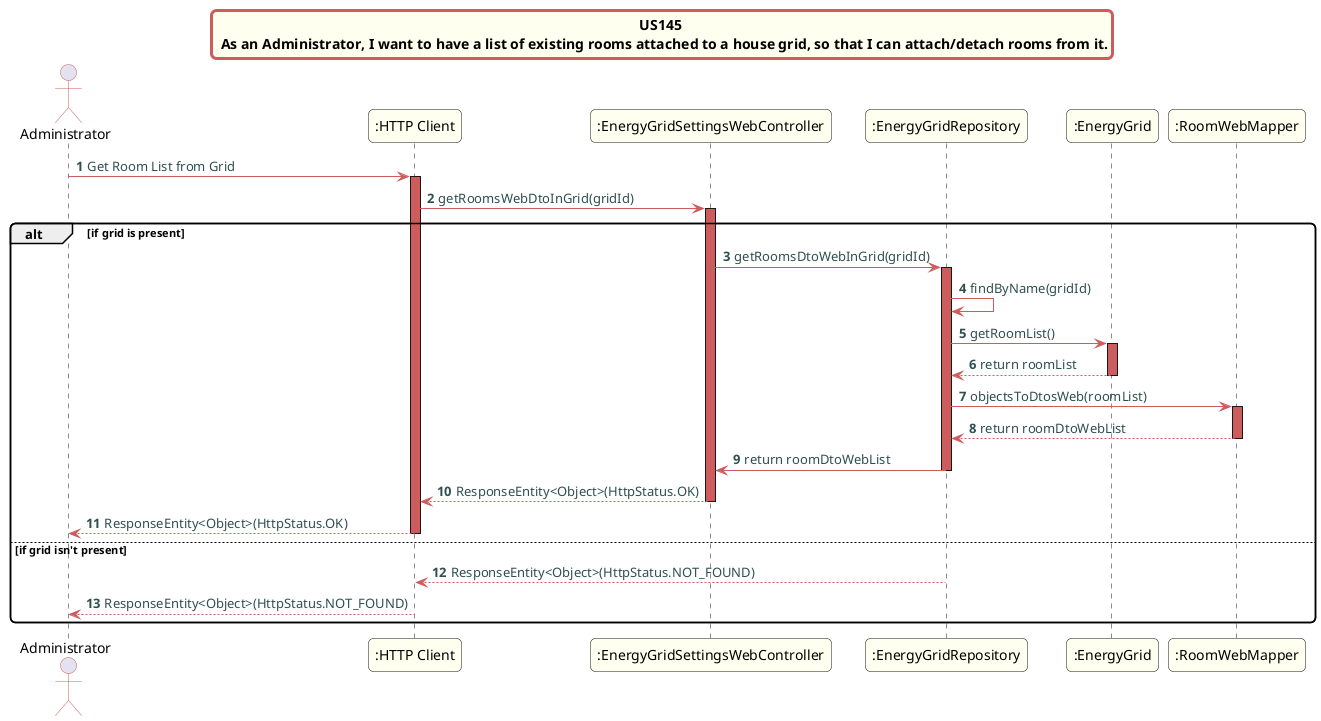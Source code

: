 @startuml
skinparam titleBorderRoundCorner 10
skinparam titleBorderThickness 3
skinparam titleBorderColor indianred
skinparam titleBackgroundColor ivory
skinparam FontName quicksand

skinparam actor {
 	BorderColor indianred
 	}

 skinparam sequence {
 	LifeLineBackgroundColor indianred
 	ParticipantBackgroundColor ivory
 }

 skinparam roundcorner 10

 skinparam component {
   arrowThickness 1
   ArrowFontName Verdana
   ArrowColor indianred
   ArrowFontColor darkslategrey
 }
title US145 \n As an Administrator, I want to have a list of existing rooms attached to a house grid, so that I can attach/detach rooms from it.
autonumber
actor "Administrator"
"Administrator" -> ":HTTP Client":  Get Room List from Grid
activate ":HTTP Client"
":HTTP Client" -> ":EnergyGridSettingsWebController":  getRoomsWebDtoInGrid(gridId)
activate ":EnergyGridSettingsWebController"
alt if grid is present
":EnergyGridSettingsWebController" -> ":EnergyGridRepository": getRoomsDtoWebInGrid(gridId)
activate ":EnergyGridRepository"
":EnergyGridRepository" -> ":EnergyGridRepository": findByName(gridId)
":EnergyGridRepository" -> ":EnergyGrid": getRoomList()
activate ":EnergyGrid"
":EnergyGrid" --> ":EnergyGridRepository" : return roomList
deactivate ":EnergyGrid"
":EnergyGridRepository" -> ":RoomWebMapper": objectsToDtosWeb(roomList)
activate ":RoomWebMapper"
":RoomWebMapper" --> ":EnergyGridRepository" : return roomDtoWebList
deactivate ":RoomWebMapper"
":EnergyGridRepository" -> ":EnergyGridSettingsWebController" : return roomDtoWebList
deactivate ":EnergyGridRepository"
":EnergyGridSettingsWebController" --> ":HTTP Client": ResponseEntity<Object>(HttpStatus.OK)
deactivate ":EnergyGridSettingsWebController"
":HTTP Client" --> "Administrator": ResponseEntity<Object>(HttpStatus.OK)
deactivate ":HTTP Client"
else if grid isn't present
":EnergyGridRepository"-->":HTTP Client" : ResponseEntity<Object>(HttpStatus.NOT_FOUND)
":HTTP Client" --> "Administrator" : ResponseEntity<Object>(HttpStatus.NOT_FOUND)
end
@enduml